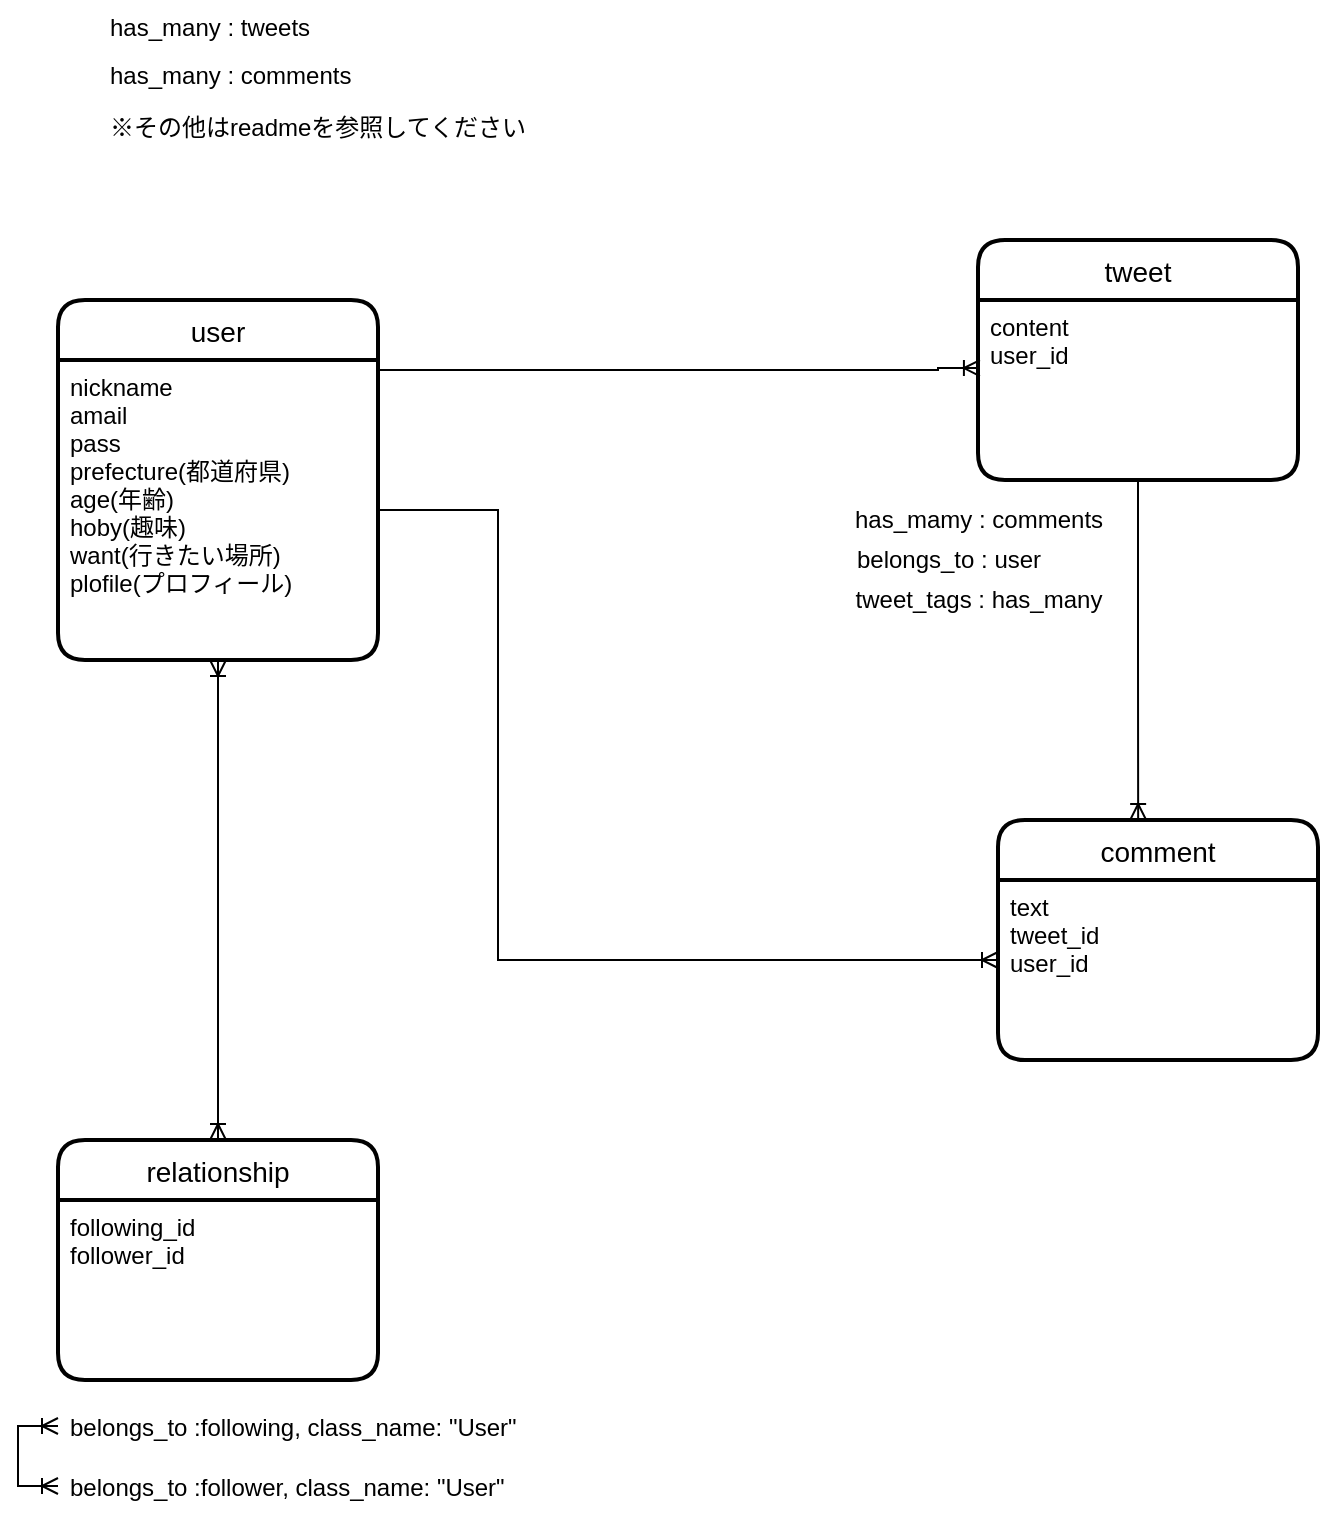 <mxfile version="13.10.0" type="embed">
    <diagram id="1WxObhL75DgF3pNxswcC" name="ページ1">
        <mxGraphModel dx="522" dy="491" grid="1" gridSize="10" guides="1" tooltips="1" connect="1" arrows="1" fold="1" page="1" pageScale="1" pageWidth="827" pageHeight="1169" math="0" shadow="0">
            <root>
                <mxCell id="0"/>
                <mxCell id="1" parent="0"/>
                <mxCell id="34" style="edgeStyle=orthogonalEdgeStyle;rounded=0;orthogonalLoop=1;jettySize=auto;html=1;endArrow=ERoneToMany;endFill=0;entryX=0.006;entryY=0.378;entryDx=0;entryDy=0;entryPerimeter=0;" edge="1" parent="1" source="36" target="39">
                    <mxGeometry relative="1" as="geometry">
                        <mxPoint x="500" y="295" as="targetPoint"/>
                        <Array as="points">
                            <mxPoint x="490" y="295"/>
                        </Array>
                    </mxGeometry>
                </mxCell>
                <mxCell id="35" style="edgeStyle=orthogonalEdgeStyle;rounded=0;orthogonalLoop=1;jettySize=auto;html=1;startArrow=ERoneToMany;startFill=0;endArrow=ERoneToMany;endFill=0;" edge="1" parent="1" source="36">
                    <mxGeometry relative="1" as="geometry">
                        <mxPoint x="130" y="680" as="targetPoint"/>
                        <Array as="points">
                            <mxPoint x="130" y="680"/>
                            <mxPoint x="130" y="680"/>
                        </Array>
                    </mxGeometry>
                </mxCell>
                <mxCell id="36" value="user" style="swimlane;childLayout=stackLayout;horizontal=1;startSize=30;horizontalStack=0;rounded=1;fontSize=14;fontStyle=0;strokeWidth=2;resizeParent=0;resizeLast=1;shadow=0;dashed=0;align=center;" vertex="1" parent="1">
                    <mxGeometry x="50" y="260" width="160" height="180" as="geometry"/>
                </mxCell>
                <mxCell id="37" value="nickname&#10;amail&#10;pass&#10;prefecture(都道府県)&#10;age(年齢)&#10;hoby(趣味)&#10;want(行きたい場所)&#10;plofile(プロフィール)&#10;&#10;" style="align=left;strokeColor=none;fillColor=none;spacingLeft=4;fontSize=12;verticalAlign=top;resizable=0;rotatable=0;part=1;" vertex="1" parent="36">
                    <mxGeometry y="30" width="160" height="150" as="geometry"/>
                </mxCell>
                <mxCell id="38" value="tweet" style="swimlane;childLayout=stackLayout;horizontal=1;startSize=30;horizontalStack=0;rounded=1;fontSize=14;fontStyle=0;strokeWidth=2;resizeParent=0;resizeLast=1;shadow=0;dashed=0;align=center;" vertex="1" parent="1">
                    <mxGeometry x="510" y="230" width="160" height="120" as="geometry"/>
                </mxCell>
                <mxCell id="39" value="content&#10;user_id" style="align=left;strokeColor=none;fillColor=none;spacingLeft=4;fontSize=12;verticalAlign=top;resizable=0;rotatable=0;part=1;" vertex="1" parent="38">
                    <mxGeometry y="30" width="160" height="90" as="geometry"/>
                </mxCell>
                <mxCell id="40" value="comment" style="swimlane;childLayout=stackLayout;horizontal=1;startSize=30;horizontalStack=0;rounded=1;fontSize=14;fontStyle=0;strokeWidth=2;resizeParent=0;resizeLast=1;shadow=0;dashed=0;align=center;" vertex="1" parent="1">
                    <mxGeometry x="520" y="520" width="160" height="120" as="geometry"/>
                </mxCell>
                <mxCell id="41" value="text&#10;tweet_id&#10;user_id" style="align=left;strokeColor=none;fillColor=none;spacingLeft=4;fontSize=12;verticalAlign=top;resizable=0;rotatable=0;part=1;" vertex="1" parent="40">
                    <mxGeometry y="30" width="160" height="90" as="geometry"/>
                </mxCell>
                <mxCell id="42" style="edgeStyle=orthogonalEdgeStyle;rounded=0;orthogonalLoop=1;jettySize=auto;html=1;entryX=0.438;entryY=0;entryDx=0;entryDy=0;entryPerimeter=0;endArrow=ERoneToMany;endFill=0;" edge="1" parent="1" source="39" target="40">
                    <mxGeometry relative="1" as="geometry"/>
                </mxCell>
                <mxCell id="43" style="edgeStyle=orthogonalEdgeStyle;rounded=0;orthogonalLoop=1;jettySize=auto;html=1;endArrow=ERoneToMany;endFill=0;" edge="1" parent="1" source="37">
                    <mxGeometry relative="1" as="geometry">
                        <mxPoint x="520" y="590" as="targetPoint"/>
                        <Array as="points">
                            <mxPoint x="270" y="365"/>
                            <mxPoint x="270" y="590"/>
                        </Array>
                    </mxGeometry>
                </mxCell>
                <mxCell id="44" value="belongs_to : user" style="text;html=1;align=center;verticalAlign=middle;resizable=0;points=[];autosize=1;" vertex="1" parent="1">
                    <mxGeometry x="440" y="380" width="110" height="20" as="geometry"/>
                </mxCell>
                <mxCell id="45" value="has_mamy : comments" style="text;html=1;align=center;verticalAlign=middle;resizable=0;points=[];autosize=1;" vertex="1" parent="1">
                    <mxGeometry x="440" y="360" width="140" height="20" as="geometry"/>
                </mxCell>
                <mxCell id="46" value="tweet_tags : has_many" style="text;html=1;align=center;verticalAlign=middle;resizable=0;points=[];autosize=1;" vertex="1" parent="1">
                    <mxGeometry x="440" y="400" width="140" height="20" as="geometry"/>
                </mxCell>
                <mxCell id="47" value="relationship" style="swimlane;childLayout=stackLayout;horizontal=1;startSize=30;horizontalStack=0;rounded=1;fontSize=14;fontStyle=0;strokeWidth=2;resizeParent=0;resizeLast=1;shadow=0;dashed=0;align=center;" vertex="1" parent="1">
                    <mxGeometry x="50" y="680" width="160" height="120" as="geometry"/>
                </mxCell>
                <mxCell id="48" value="following_id&#10;follower_id" style="align=left;strokeColor=none;fillColor=none;spacingLeft=4;fontSize=12;verticalAlign=top;resizable=0;rotatable=0;part=1;" vertex="1" parent="47">
                    <mxGeometry y="30" width="160" height="90" as="geometry"/>
                </mxCell>
                <mxCell id="49" value="has_many : tweets" style="text;strokeColor=none;fillColor=none;align=left;verticalAlign=top;spacingLeft=4;spacingRight=4;overflow=hidden;rotatable=0;points=[[0,0.5],[1,0.5]];portConstraint=eastwest;" vertex="1" parent="1">
                    <mxGeometry x="70" y="110" width="140" height="26" as="geometry"/>
                </mxCell>
                <mxCell id="50" value="&lt;div style=&quot;color: rgb(212 , 212 , 212) ; background-color: rgb(30 , 30 , 30) ; font-family: &amp;#34;menlo&amp;#34; , &amp;#34;monaco&amp;#34; , &amp;#34;courier new&amp;#34; , monospace ; line-height: 18px&quot;&gt;&lt;br&gt;&lt;/div&gt;" style="text;html=1;align=center;verticalAlign=middle;resizable=0;points=[];autosize=1;" vertex="1" parent="1">
                    <mxGeometry x="135" y="140" width="20" height="20" as="geometry"/>
                </mxCell>
                <mxCell id="52" value="has_many : comments" style="text;strokeColor=none;fillColor=none;align=left;verticalAlign=top;spacingLeft=4;spacingRight=4;overflow=hidden;rotatable=0;points=[[0,0.5],[1,0.5]];portConstraint=eastwest;" vertex="1" parent="1">
                    <mxGeometry x="70" y="134" width="150" height="26" as="geometry"/>
                </mxCell>
                <mxCell id="54" value="※その他はreadmeを参照してください" style="text;strokeColor=none;fillColor=none;align=left;verticalAlign=top;spacingLeft=4;spacingRight=4;overflow=hidden;rotatable=0;points=[[0,0.5],[1,0.5]];portConstraint=eastwest;" vertex="1" parent="1">
                    <mxGeometry x="70" y="160" width="230" height="30" as="geometry"/>
                </mxCell>
                <mxCell id="55" value="belongs_to :following, class_name: &quot;User&quot;" style="text;strokeColor=none;fillColor=none;align=left;verticalAlign=top;spacingLeft=4;spacingRight=4;overflow=hidden;rotatable=0;points=[[0,0.5],[1,0.5]];portConstraint=eastwest;" vertex="1" parent="1">
                    <mxGeometry x="50" y="810" width="250" height="26" as="geometry"/>
                </mxCell>
                <mxCell id="57" value="" style="edgeStyle=orthogonalEdgeStyle;rounded=0;orthogonalLoop=1;jettySize=auto;html=1;startArrow=ERoneToMany;startFill=0;endArrow=ERoneToMany;endFill=0;" edge="1" parent="1" source="56" target="55">
                    <mxGeometry relative="1" as="geometry"/>
                </mxCell>
                <mxCell id="56" value="belongs_to :follower, class_name: &quot;User&quot;" style="text;strokeColor=none;fillColor=none;align=left;verticalAlign=top;spacingLeft=4;spacingRight=4;overflow=hidden;rotatable=0;points=[[0,0.5],[1,0.5]];portConstraint=eastwest;" vertex="1" parent="1">
                    <mxGeometry x="50" y="840" width="310" height="26" as="geometry"/>
                </mxCell>
            </root>
        </mxGraphModel>
    </diagram>
</mxfile>